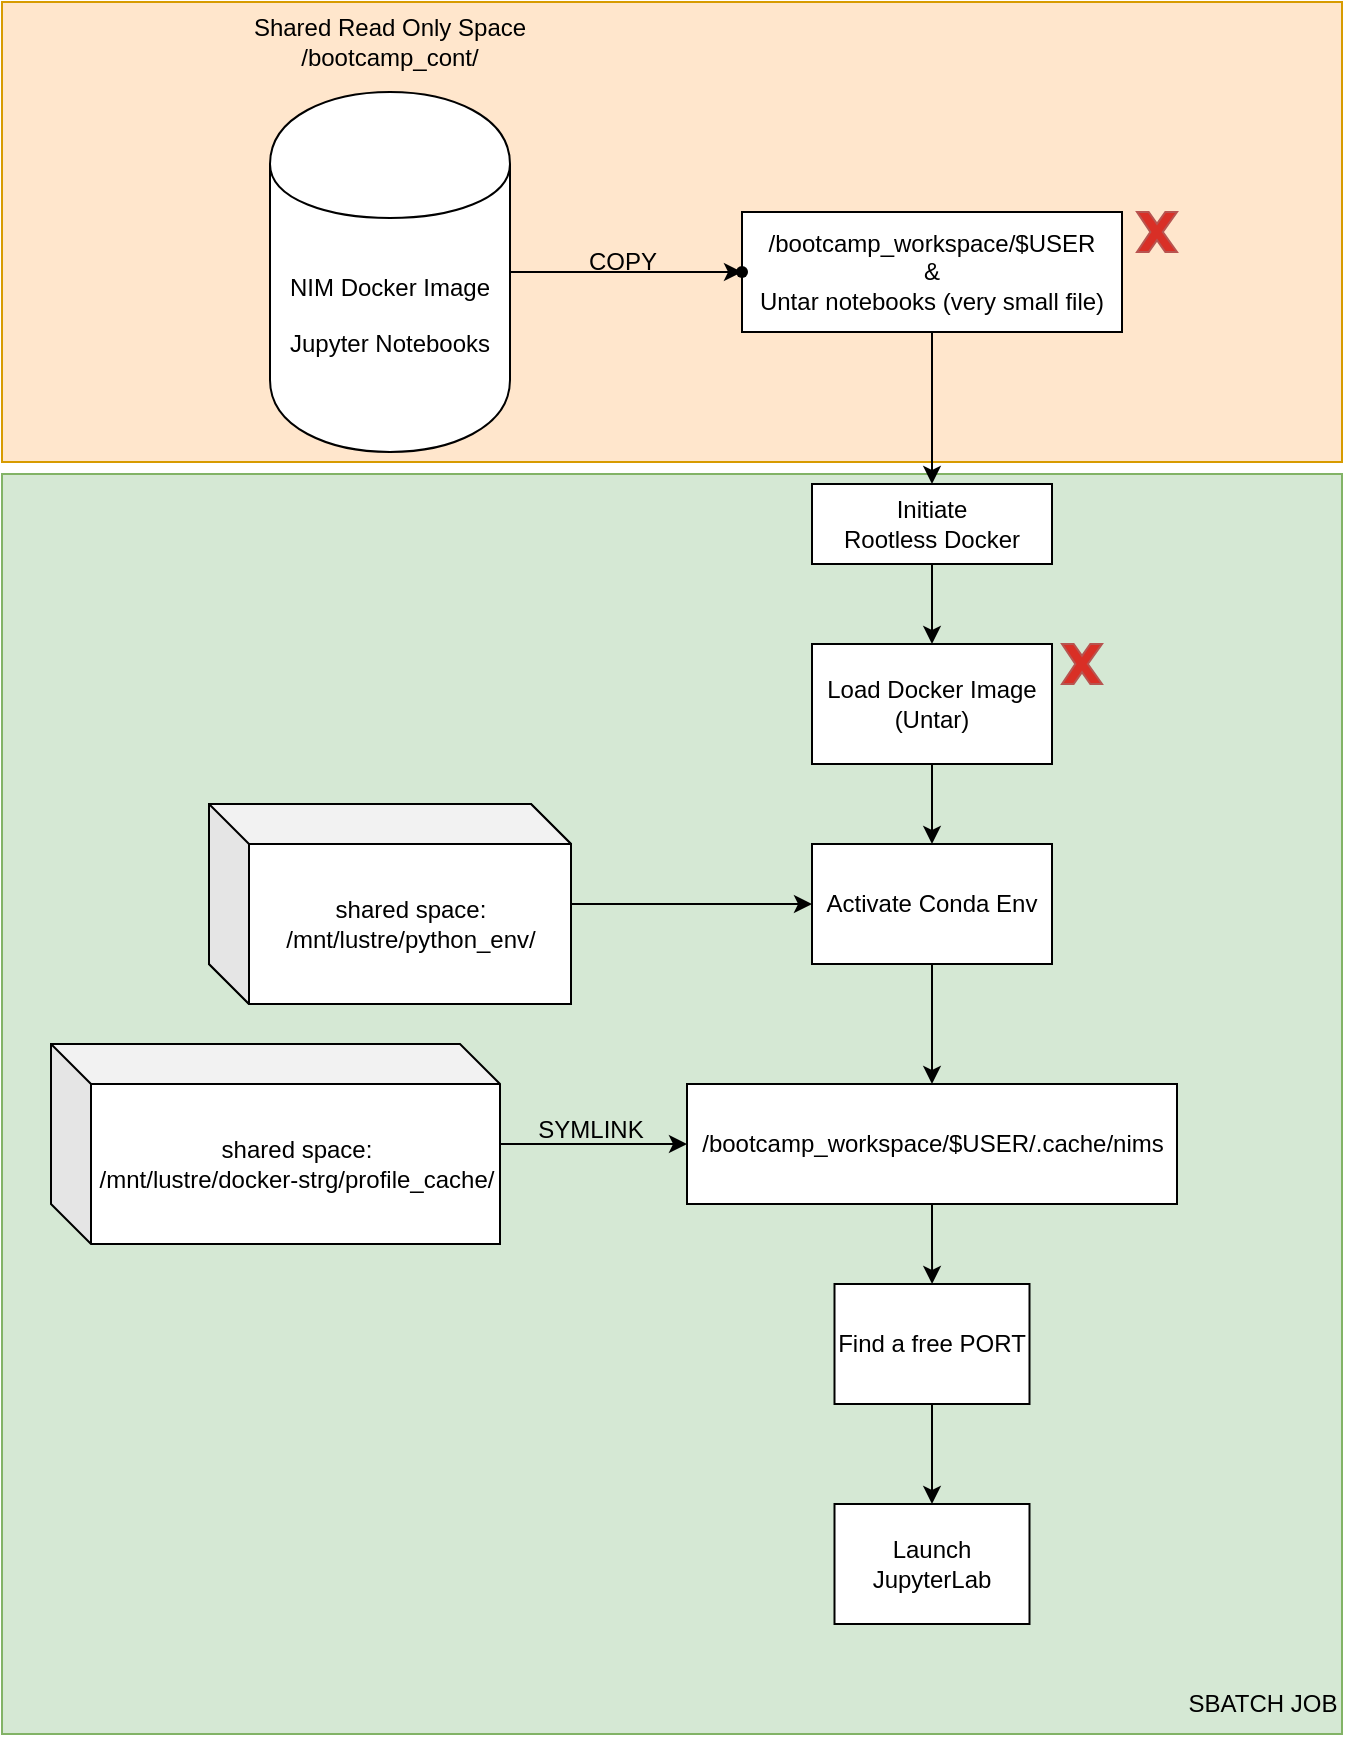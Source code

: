 <mxfile version="24.7.6">
  <diagram name="Page-1" id="ts9NFnpTG7dS4-9Dg_9j">
    <mxGraphModel dx="2074" dy="1145" grid="1" gridSize="10" guides="1" tooltips="1" connect="1" arrows="1" fold="1" page="1" pageScale="1" pageWidth="827" pageHeight="1169" math="0" shadow="0">
      <root>
        <mxCell id="0" />
        <mxCell id="1" parent="0" />
        <mxCell id="Ks2BoS36gu0r_nbeEw-F-6" value="" style="rounded=0;whiteSpace=wrap;html=1;fillColor=#ffe6cc;strokeColor=#d79b00;" vertex="1" parent="1">
          <mxGeometry x="74" y="40" width="670" height="230" as="geometry" />
        </mxCell>
        <mxCell id="Ks2BoS36gu0r_nbeEw-F-1" value="" style="rounded=0;whiteSpace=wrap;html=1;fillColor=#d5e8d4;strokeColor=#82b366;" vertex="1" parent="1">
          <mxGeometry x="74" y="276" width="670" height="630" as="geometry" />
        </mxCell>
        <mxCell id="VPAmSWmuDgrEm8eVRnfg-3" value="" style="edgeStyle=orthogonalEdgeStyle;rounded=0;orthogonalLoop=1;jettySize=auto;html=1;" parent="1" source="VPAmSWmuDgrEm8eVRnfg-1" target="VPAmSWmuDgrEm8eVRnfg-2" edge="1">
          <mxGeometry relative="1" as="geometry" />
        </mxCell>
        <mxCell id="VPAmSWmuDgrEm8eVRnfg-1" value="Initiate&lt;div&gt;Rootless Docker&lt;/div&gt;" style="rounded=0;whiteSpace=wrap;html=1;" parent="1" vertex="1">
          <mxGeometry x="479" y="281" width="120" height="40" as="geometry" />
        </mxCell>
        <mxCell id="VPAmSWmuDgrEm8eVRnfg-13" value="" style="edgeStyle=orthogonalEdgeStyle;rounded=0;orthogonalLoop=1;jettySize=auto;html=1;" parent="1" source="VPAmSWmuDgrEm8eVRnfg-2" target="VPAmSWmuDgrEm8eVRnfg-12" edge="1">
          <mxGeometry relative="1" as="geometry" />
        </mxCell>
        <mxCell id="VPAmSWmuDgrEm8eVRnfg-2" value="Load Docker Image&lt;br&gt;(Untar)" style="rounded=0;whiteSpace=wrap;html=1;" parent="1" vertex="1">
          <mxGeometry x="479" y="361" width="120" height="60" as="geometry" />
        </mxCell>
        <mxCell id="VPAmSWmuDgrEm8eVRnfg-5" value="" style="edgeStyle=orthogonalEdgeStyle;rounded=0;orthogonalLoop=1;jettySize=auto;html=1;" parent="1" source="VPAmSWmuDgrEm8eVRnfg-4" target="VPAmSWmuDgrEm8eVRnfg-1" edge="1">
          <mxGeometry relative="1" as="geometry" />
        </mxCell>
        <mxCell id="VPAmSWmuDgrEm8eVRnfg-4" value="/bootcamp_workspace/$USER&lt;br&gt;&amp;amp;&lt;div&gt;Untar notebooks (very small file)&lt;/div&gt;" style="rounded=0;whiteSpace=wrap;html=1;" parent="1" vertex="1">
          <mxGeometry x="444" y="145" width="190" height="60" as="geometry" />
        </mxCell>
        <mxCell id="VPAmSWmuDgrEm8eVRnfg-8" value="" style="edgeStyle=orthogonalEdgeStyle;rounded=0;orthogonalLoop=1;jettySize=auto;html=1;" parent="1" source="VPAmSWmuDgrEm8eVRnfg-6" target="VPAmSWmuDgrEm8eVRnfg-7" edge="1">
          <mxGeometry relative="1" as="geometry" />
        </mxCell>
        <mxCell id="VPAmSWmuDgrEm8eVRnfg-6" value="&lt;div&gt;&lt;br&gt;&lt;/div&gt;&lt;div&gt;&lt;br&gt;&lt;/div&gt;&lt;div&gt;&lt;br&gt;&lt;/div&gt;NIM Docker Image&lt;div&gt;&lt;br&gt;&lt;/div&gt;&lt;div&gt;Jupyter Notebooks&lt;/div&gt;" style="shape=cylinder;whiteSpace=wrap;html=1;" parent="1" vertex="1">
          <mxGeometry x="208" y="85" width="120" height="180" as="geometry" />
        </mxCell>
        <mxCell id="VPAmSWmuDgrEm8eVRnfg-7" value="" style="shape=waypoint;sketch=0;size=6;pointerEvents=1;points=[];fillColor=default;resizable=0;rotatable=0;perimeter=centerPerimeter;snapToPoint=1;" parent="1" vertex="1">
          <mxGeometry x="434" y="165" width="20" height="20" as="geometry" />
        </mxCell>
        <mxCell id="VPAmSWmuDgrEm8eVRnfg-9" value="COPY" style="text;html=1;align=center;verticalAlign=middle;resizable=0;points=[];autosize=1;strokeColor=none;fillColor=none;" parent="1" vertex="1">
          <mxGeometry x="354" y="155" width="60" height="30" as="geometry" />
        </mxCell>
        <mxCell id="VPAmSWmuDgrEm8eVRnfg-10" value="Shared Read Only Space&lt;div&gt;/bootcamp_cont/&lt;/div&gt;" style="text;html=1;align=center;verticalAlign=middle;whiteSpace=wrap;rounded=0;" parent="1" vertex="1">
          <mxGeometry x="168" y="45" width="200" height="30" as="geometry" />
        </mxCell>
        <mxCell id="VPAmSWmuDgrEm8eVRnfg-15" value="" style="edgeStyle=orthogonalEdgeStyle;rounded=0;orthogonalLoop=1;jettySize=auto;html=1;entryX=0;entryY=0.5;entryDx=0;entryDy=0;" parent="1" source="VPAmSWmuDgrEm8eVRnfg-11" target="VPAmSWmuDgrEm8eVRnfg-12" edge="1">
          <mxGeometry relative="1" as="geometry" />
        </mxCell>
        <mxCell id="VPAmSWmuDgrEm8eVRnfg-11" value="shared space:&lt;br&gt;/mnt/lustre/python_env/" style="shape=cube;whiteSpace=wrap;html=1;boundedLbl=1;backgroundOutline=1;darkOpacity=0.05;darkOpacity2=0.1;" parent="1" vertex="1">
          <mxGeometry x="177.5" y="441" width="181" height="100" as="geometry" />
        </mxCell>
        <mxCell id="VPAmSWmuDgrEm8eVRnfg-19" value="" style="edgeStyle=orthogonalEdgeStyle;rounded=0;orthogonalLoop=1;jettySize=auto;html=1;" parent="1" source="VPAmSWmuDgrEm8eVRnfg-12" target="VPAmSWmuDgrEm8eVRnfg-18" edge="1">
          <mxGeometry relative="1" as="geometry" />
        </mxCell>
        <mxCell id="VPAmSWmuDgrEm8eVRnfg-12" value="Activate Conda Env" style="rounded=0;whiteSpace=wrap;html=1;" parent="1" vertex="1">
          <mxGeometry x="479" y="461" width="120" height="60" as="geometry" />
        </mxCell>
        <mxCell id="VPAmSWmuDgrEm8eVRnfg-16" value="shared space:&lt;br&gt;/mnt/lustre/python_env/" style="shape=cube;whiteSpace=wrap;html=1;boundedLbl=1;backgroundOutline=1;darkOpacity=0.05;darkOpacity2=0.1;" parent="1" vertex="1">
          <mxGeometry x="177.5" y="441" width="181" height="100" as="geometry" />
        </mxCell>
        <mxCell id="VPAmSWmuDgrEm8eVRnfg-20" value="" style="edgeStyle=orthogonalEdgeStyle;rounded=0;orthogonalLoop=1;jettySize=auto;html=1;" parent="1" source="VPAmSWmuDgrEm8eVRnfg-17" target="VPAmSWmuDgrEm8eVRnfg-18" edge="1">
          <mxGeometry relative="1" as="geometry" />
        </mxCell>
        <mxCell id="VPAmSWmuDgrEm8eVRnfg-17" value="shared space:&lt;br&gt;/mnt/lustre/docker-strg/profile_cache/" style="shape=cube;whiteSpace=wrap;html=1;boundedLbl=1;backgroundOutline=1;darkOpacity=0.05;darkOpacity2=0.1;" parent="1" vertex="1">
          <mxGeometry x="98.5" y="561" width="224.5" height="100" as="geometry" />
        </mxCell>
        <mxCell id="VPAmSWmuDgrEm8eVRnfg-23" value="" style="edgeStyle=orthogonalEdgeStyle;rounded=0;orthogonalLoop=1;jettySize=auto;html=1;" parent="1" source="VPAmSWmuDgrEm8eVRnfg-18" target="VPAmSWmuDgrEm8eVRnfg-22" edge="1">
          <mxGeometry relative="1" as="geometry" />
        </mxCell>
        <mxCell id="VPAmSWmuDgrEm8eVRnfg-18" value="/bootcamp_workspace/$USER/.cache/nims" style="rounded=0;whiteSpace=wrap;html=1;" parent="1" vertex="1">
          <mxGeometry x="416.5" y="581" width="245" height="60" as="geometry" />
        </mxCell>
        <mxCell id="VPAmSWmuDgrEm8eVRnfg-21" value="SYMLINK" style="text;html=1;align=center;verticalAlign=middle;resizable=0;points=[];autosize=1;strokeColor=none;fillColor=none;" parent="1" vertex="1">
          <mxGeometry x="328" y="589" width="80" height="30" as="geometry" />
        </mxCell>
        <mxCell id="VPAmSWmuDgrEm8eVRnfg-25" value="" style="edgeStyle=orthogonalEdgeStyle;rounded=0;orthogonalLoop=1;jettySize=auto;html=1;" parent="1" source="VPAmSWmuDgrEm8eVRnfg-22" target="VPAmSWmuDgrEm8eVRnfg-24" edge="1">
          <mxGeometry relative="1" as="geometry" />
        </mxCell>
        <mxCell id="VPAmSWmuDgrEm8eVRnfg-22" value="Find a free PORT" style="rounded=0;whiteSpace=wrap;html=1;" parent="1" vertex="1">
          <mxGeometry x="490.25" y="681" width="97.5" height="60" as="geometry" />
        </mxCell>
        <mxCell id="VPAmSWmuDgrEm8eVRnfg-24" value="Launch JupyterLab" style="rounded=0;whiteSpace=wrap;html=1;" parent="1" vertex="1">
          <mxGeometry x="490.25" y="791" width="97.5" height="60" as="geometry" />
        </mxCell>
        <mxCell id="VPAmSWmuDgrEm8eVRnfg-29" value="" style="verticalLabelPosition=bottom;verticalAlign=top;html=1;shape=mxgraph.basic.x;labelBackgroundColor=#a21515;fillColor=#d92f26;strokeColor=#b85450;" parent="1" vertex="1">
          <mxGeometry x="604" y="361" width="20" height="20" as="geometry" />
        </mxCell>
        <mxCell id="VPAmSWmuDgrEm8eVRnfg-30" value="" style="verticalLabelPosition=bottom;verticalAlign=top;html=1;shape=mxgraph.basic.x;labelBackgroundColor=#a21515;fillColor=#d92f26;strokeColor=#b85450;" parent="1" vertex="1">
          <mxGeometry x="641.5" y="145" width="20" height="20" as="geometry" />
        </mxCell>
        <mxCell id="Ks2BoS36gu0r_nbeEw-F-2" value="SBATCH JOB" style="text;html=1;align=center;verticalAlign=middle;resizable=0;points=[];autosize=1;strokeColor=none;fillColor=none;" vertex="1" parent="1">
          <mxGeometry x="654" y="876" width="100" height="30" as="geometry" />
        </mxCell>
      </root>
    </mxGraphModel>
  </diagram>
</mxfile>
